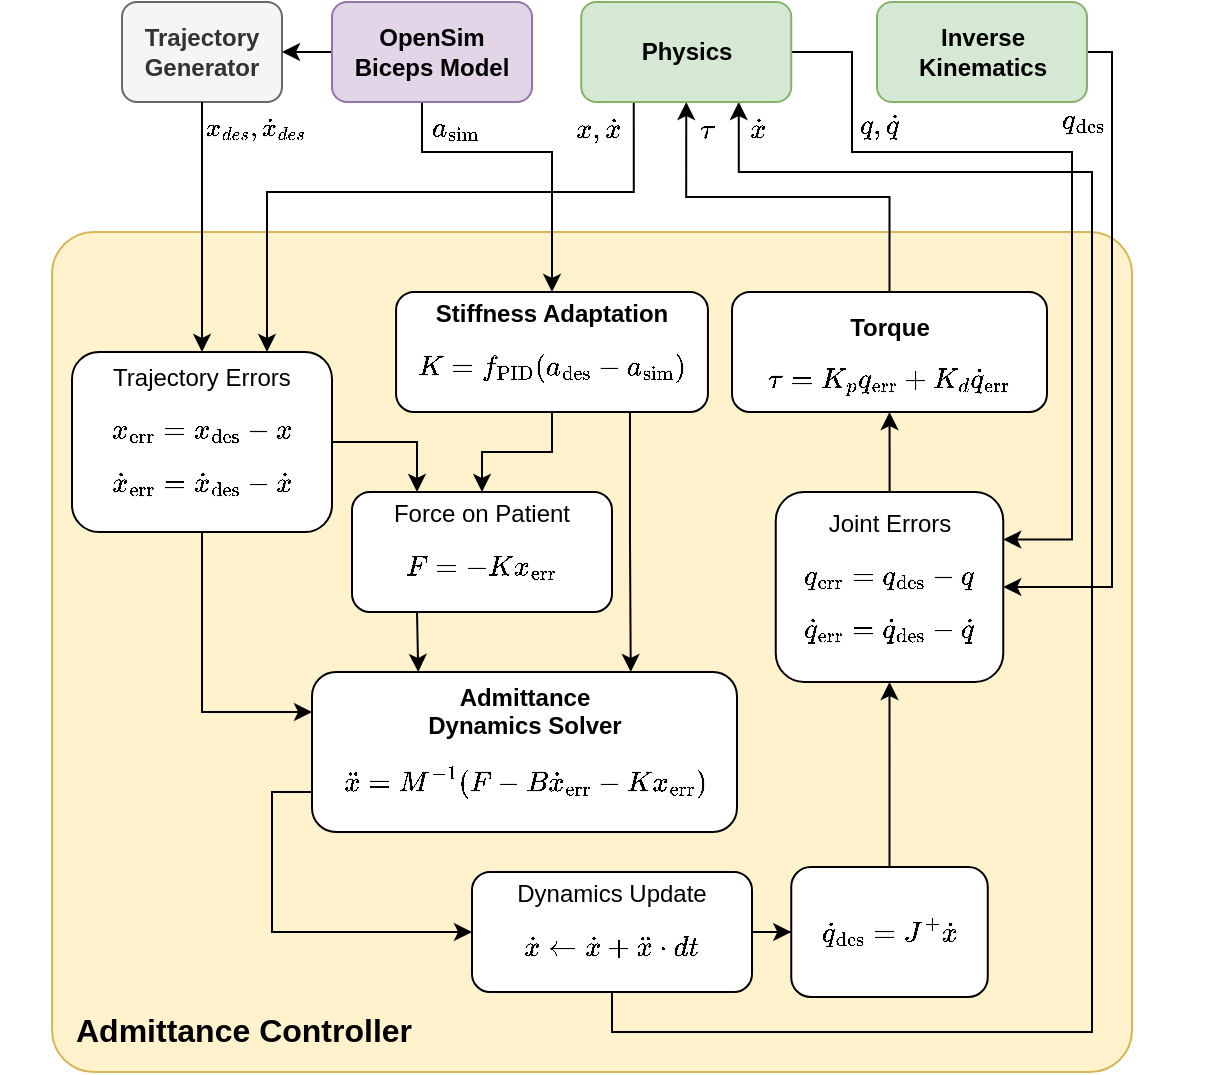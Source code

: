 <mxfile version="26.0.16">
  <diagram name="Page-1" id="YKyvcJ_oWGMwuUhJ4wL3">
    <mxGraphModel dx="1379" dy="783" grid="1" gridSize="10" guides="1" tooltips="1" connect="1" arrows="1" fold="1" page="1" pageScale="1" pageWidth="850" pageHeight="1100" math="1" shadow="0">
      <root>
        <mxCell id="0" />
        <mxCell id="1" parent="0" />
        <mxCell id="zFXgyLeu_rbnk6_fEp6p-11" value="" style="rounded=1;whiteSpace=wrap;html=1;fillColor=#fff2cc;strokeColor=#d6b656;arcSize=5;" vertex="1" parent="1">
          <mxGeometry x="30" y="130" width="540" height="420" as="geometry" />
        </mxCell>
        <mxCell id="zFXgyLeu_rbnk6_fEp6p-6" value="&lt;span&gt;Trajectory&lt;br&gt;Generator&lt;/span&gt;" style="rounded=1;whiteSpace=wrap;html=1;fillColor=#f5f5f5;fontColor=#333333;strokeColor=#666666;fontStyle=1" vertex="1" parent="1">
          <mxGeometry x="65" y="15" width="80" height="50" as="geometry" />
        </mxCell>
        <mxCell id="zFXgyLeu_rbnk6_fEp6p-14" style="edgeStyle=orthogonalEdgeStyle;rounded=0;orthogonalLoop=1;jettySize=auto;html=1;entryX=0.5;entryY=0;entryDx=0;entryDy=0;exitX=0.5;exitY=1;exitDx=0;exitDy=0;" edge="1" parent="1" source="zFXgyLeu_rbnk6_fEp6p-10" target="zFXgyLeu_rbnk6_fEp6p-48">
          <mxGeometry relative="1" as="geometry">
            <mxPoint x="320" y="110" as="targetPoint" />
            <Array as="points">
              <mxPoint x="215" y="90" />
              <mxPoint x="280" y="90" />
            </Array>
          </mxGeometry>
        </mxCell>
        <mxCell id="zFXgyLeu_rbnk6_fEp6p-82" value="" style="edgeStyle=orthogonalEdgeStyle;rounded=0;orthogonalLoop=1;jettySize=auto;html=1;entryX=1;entryY=0.5;entryDx=0;entryDy=0;" edge="1" parent="1" source="zFXgyLeu_rbnk6_fEp6p-10" target="zFXgyLeu_rbnk6_fEp6p-6">
          <mxGeometry relative="1" as="geometry" />
        </mxCell>
        <mxCell id="zFXgyLeu_rbnk6_fEp6p-10" value="&lt;b&gt;OpenSim&lt;br&gt;Biceps Model&lt;/b&gt;" style="rounded=1;whiteSpace=wrap;html=1;fillColor=#e1d5e7;strokeColor=#9673a6;" vertex="1" parent="1">
          <mxGeometry x="170" y="15" width="100" height="50" as="geometry" />
        </mxCell>
        <mxCell id="zFXgyLeu_rbnk6_fEp6p-15" value="&lt;span&gt;&lt;b&gt;&lt;font style=&quot;font-size: 16px;&quot;&gt;&lt;span style=&quot;color: light-dark(rgb(0, 0, 0), rgb(237, 237, 237)); text-align: center;&quot;&gt;Admittance Controller&lt;/span&gt;&lt;/font&gt;&lt;/b&gt;&lt;/span&gt;" style="text;whiteSpace=wrap;html=1;rotation=0;" vertex="1" parent="1">
          <mxGeometry x="40" y="512.5" width="175" height="30" as="geometry" />
        </mxCell>
        <mxCell id="zFXgyLeu_rbnk6_fEp6p-17" value="&lt;span style=&quot;color: rgb(0, 0, 0); font-family: Helvetica; font-size: 11px; font-style: normal; font-variant-ligatures: normal; font-variant-caps: normal; font-weight: 400; letter-spacing: normal; orphans: 2; text-align: center; text-indent: 0px; text-transform: none; widows: 2; word-spacing: 0px; -webkit-text-stroke-width: 0px; white-space: nowrap; background-color: rgb(255, 255, 255); text-decoration-thickness: initial; text-decoration-style: initial; text-decoration-color: initial; display: inline !important; float: none;&quot;&gt;$$x_{des},\dot{x}_{des}$$&lt;/span&gt;" style="text;whiteSpace=wrap;html=1;" vertex="1" parent="1">
          <mxGeometry x="104.63" y="54" width="190" height="40" as="geometry" />
        </mxCell>
        <mxCell id="zFXgyLeu_rbnk6_fEp6p-73" style="edgeStyle=orthogonalEdgeStyle;rounded=0;orthogonalLoop=1;jettySize=auto;html=1;entryX=0.5;entryY=1;entryDx=0;entryDy=0;" edge="1" parent="1" source="zFXgyLeu_rbnk6_fEp6p-20" target="zFXgyLeu_rbnk6_fEp6p-57">
          <mxGeometry relative="1" as="geometry" />
        </mxCell>
        <mxCell id="zFXgyLeu_rbnk6_fEp6p-20" value="&lt;div&gt;&lt;br&gt;&lt;/div&gt;Torque&lt;br&gt;$$\tau=K_pq_{\text{err}}+K_d\dot{q}_{\text{err}}$$" style="rounded=1;whiteSpace=wrap;html=1;fontStyle=1" vertex="1" parent="1">
          <mxGeometry x="370" y="160" width="157.5" height="60" as="geometry" />
        </mxCell>
        <mxCell id="zFXgyLeu_rbnk6_fEp6p-35" value="" style="edgeStyle=orthogonalEdgeStyle;rounded=0;orthogonalLoop=1;jettySize=auto;html=1;" edge="1" parent="1" source="zFXgyLeu_rbnk6_fEp6p-23" target="zFXgyLeu_rbnk6_fEp6p-20">
          <mxGeometry relative="1" as="geometry" />
        </mxCell>
        <mxCell id="zFXgyLeu_rbnk6_fEp6p-23" value="&lt;div&gt;&lt;span style=&quot;background-color: transparent; color: light-dark(rgb(0, 0, 0), rgb(255, 255, 255));&quot;&gt;Joint Errors&lt;/span&gt;&lt;/div&gt;$$q_{\text{err}}=q_{\text{des}}-q$$&lt;div&gt;$$\dot{q}_{\text{err}}=\dot{q}_{\text{des}}-\dot{q}$$&lt;/div&gt;" style="rounded=1;whiteSpace=wrap;html=1;" vertex="1" parent="1">
          <mxGeometry x="391.88" y="260" width="113.75" height="95" as="geometry" />
        </mxCell>
        <mxCell id="zFXgyLeu_rbnk6_fEp6p-34" value="" style="edgeStyle=orthogonalEdgeStyle;rounded=0;orthogonalLoop=1;jettySize=auto;html=1;entryX=0.5;entryY=1;entryDx=0;entryDy=0;" edge="1" parent="1" source="zFXgyLeu_rbnk6_fEp6p-24" target="zFXgyLeu_rbnk6_fEp6p-23">
          <mxGeometry relative="1" as="geometry" />
        </mxCell>
        <mxCell id="zFXgyLeu_rbnk6_fEp6p-24" value="&lt;div&gt;&lt;span style=&quot;background-color: transparent; color: light-dark(rgb(0, 0, 0), rgb(255, 255, 255));&quot;&gt;$$\dot{q}_{\text{des}}=J^+\dot{x}$$&lt;/span&gt;&lt;/div&gt;" style="rounded=1;whiteSpace=wrap;html=1;" vertex="1" parent="1">
          <mxGeometry x="399.63" y="447.5" width="98.25" height="65" as="geometry" />
        </mxCell>
        <mxCell id="zFXgyLeu_rbnk6_fEp6p-38" value="" style="edgeStyle=orthogonalEdgeStyle;rounded=0;orthogonalLoop=1;jettySize=auto;html=1;entryX=0;entryY=0.5;entryDx=0;entryDy=0;exitX=0;exitY=0.75;exitDx=0;exitDy=0;" edge="1" parent="1" source="zFXgyLeu_rbnk6_fEp6p-25" target="zFXgyLeu_rbnk6_fEp6p-27">
          <mxGeometry relative="1" as="geometry" />
        </mxCell>
        <mxCell id="zFXgyLeu_rbnk6_fEp6p-25" value="Admittance&lt;br&gt;Dynamics Solver&lt;br&gt;$$\ddot{x}=M^{-1}(F-B\dot{x}_\text{err}-Kx_\text{err})$$" style="rounded=1;whiteSpace=wrap;html=1;fontStyle=1" vertex="1" parent="1">
          <mxGeometry x="160" y="350" width="212.5" height="80" as="geometry" />
        </mxCell>
        <mxCell id="zFXgyLeu_rbnk6_fEp6p-26" value="&lt;span style=&quot;color: rgb(0, 0, 0); font-family: Helvetica; font-size: 12px; font-style: normal; font-variant-ligatures: normal; font-variant-caps: normal; font-weight: 400; letter-spacing: normal; orphans: 2; text-align: center; text-indent: 0px; text-transform: none; widows: 2; word-spacing: 0px; -webkit-text-stroke-width: 0px; white-space: normal; background-color: rgb(251, 251, 251); text-decoration-thickness: initial; text-decoration-style: initial; text-decoration-color: initial; float: none; display: inline !important;&quot;&gt;$$a_{\text{sim}}$$&lt;/span&gt;" style="text;whiteSpace=wrap;html=1;" vertex="1" parent="1">
          <mxGeometry x="218" y="52" width="75" height="40" as="geometry" />
        </mxCell>
        <mxCell id="zFXgyLeu_rbnk6_fEp6p-37" value="" style="edgeStyle=orthogonalEdgeStyle;rounded=0;orthogonalLoop=1;jettySize=auto;html=1;" edge="1" parent="1" source="zFXgyLeu_rbnk6_fEp6p-27" target="zFXgyLeu_rbnk6_fEp6p-24">
          <mxGeometry relative="1" as="geometry" />
        </mxCell>
        <mxCell id="zFXgyLeu_rbnk6_fEp6p-74" style="edgeStyle=orthogonalEdgeStyle;rounded=0;orthogonalLoop=1;jettySize=auto;html=1;entryX=0.75;entryY=1;entryDx=0;entryDy=0;exitX=0.5;exitY=1;exitDx=0;exitDy=0;" edge="1" parent="1" source="zFXgyLeu_rbnk6_fEp6p-27" target="zFXgyLeu_rbnk6_fEp6p-57">
          <mxGeometry relative="1" as="geometry">
            <Array as="points">
              <mxPoint x="310" y="530" />
              <mxPoint x="550" y="530" />
              <mxPoint x="550" y="100" />
              <mxPoint x="373" y="100" />
            </Array>
          </mxGeometry>
        </mxCell>
        <mxCell id="zFXgyLeu_rbnk6_fEp6p-27" value="Dynamics Update&lt;br&gt;$$\dot{x}\leftarrow\dot{x}+\ddot{x}\cdot dt$$" style="rounded=1;whiteSpace=wrap;html=1;" vertex="1" parent="1">
          <mxGeometry x="240" y="450" width="140" height="60" as="geometry" />
        </mxCell>
        <mxCell id="zFXgyLeu_rbnk6_fEp6p-30" value="" style="edgeStyle=orthogonalEdgeStyle;rounded=0;orthogonalLoop=1;jettySize=auto;html=1;entryX=1;entryY=0.5;entryDx=0;entryDy=0;" edge="1" parent="1" source="zFXgyLeu_rbnk6_fEp6p-29" target="zFXgyLeu_rbnk6_fEp6p-23">
          <mxGeometry relative="1" as="geometry">
            <mxPoint x="470" y="540" as="targetPoint" />
            <Array as="points">
              <mxPoint x="560" y="40" />
              <mxPoint x="560" y="308" />
            </Array>
          </mxGeometry>
        </mxCell>
        <mxCell id="zFXgyLeu_rbnk6_fEp6p-29" value="Inverse Kinematics" style="rounded=1;whiteSpace=wrap;html=1;fillColor=#d5e8d4;strokeColor=#82b366;fontStyle=1" vertex="1" parent="1">
          <mxGeometry x="442.5" y="15" width="105" height="50" as="geometry" />
        </mxCell>
        <mxCell id="zFXgyLeu_rbnk6_fEp6p-36" value="$$q_\text{des}$$" style="text;html=1;align=center;verticalAlign=middle;resizable=0;points=[];autosize=1;strokeColor=none;fillColor=none;" vertex="1" parent="1">
          <mxGeometry x="480" y="59" width="130" height="30" as="geometry" />
        </mxCell>
        <mxCell id="zFXgyLeu_rbnk6_fEp6p-40" value="" style="edgeStyle=orthogonalEdgeStyle;rounded=0;orthogonalLoop=1;jettySize=auto;html=1;entryX=0;entryY=0.25;entryDx=0;entryDy=0;exitX=0.5;exitY=1;exitDx=0;exitDy=0;" edge="1" parent="1" source="zFXgyLeu_rbnk6_fEp6p-39" target="zFXgyLeu_rbnk6_fEp6p-25">
          <mxGeometry relative="1" as="geometry" />
        </mxCell>
        <mxCell id="zFXgyLeu_rbnk6_fEp6p-41" value="" style="edgeStyle=orthogonalEdgeStyle;rounded=0;orthogonalLoop=1;jettySize=auto;html=1;entryX=0.5;entryY=0;entryDx=0;entryDy=0;exitX=0.5;exitY=1;exitDx=0;exitDy=0;" edge="1" parent="1" source="zFXgyLeu_rbnk6_fEp6p-6" target="zFXgyLeu_rbnk6_fEp6p-39">
          <mxGeometry relative="1" as="geometry">
            <Array as="points">
              <mxPoint x="105" y="70" />
            </Array>
          </mxGeometry>
        </mxCell>
        <mxCell id="zFXgyLeu_rbnk6_fEp6p-67" value="" style="edgeStyle=orthogonalEdgeStyle;rounded=0;orthogonalLoop=1;jettySize=auto;html=1;entryX=0.25;entryY=0;entryDx=0;entryDy=0;" edge="1" parent="1" source="zFXgyLeu_rbnk6_fEp6p-39" target="zFXgyLeu_rbnk6_fEp6p-51">
          <mxGeometry relative="1" as="geometry" />
        </mxCell>
        <mxCell id="zFXgyLeu_rbnk6_fEp6p-39" value="Trajectory Errors&lt;br&gt;$$x_\text{err}=x_\text{des}-x$$ $$\dot{x}_\text{err}=\dot{x}_\text{des}-\dot{x}$$" style="rounded=1;whiteSpace=wrap;html=1;" vertex="1" parent="1">
          <mxGeometry x="40" y="190" width="130" height="90" as="geometry" />
        </mxCell>
        <mxCell id="zFXgyLeu_rbnk6_fEp6p-49" style="edgeStyle=orthogonalEdgeStyle;rounded=0;orthogonalLoop=1;jettySize=auto;html=1;entryX=0.75;entryY=0;entryDx=0;entryDy=0;exitX=0.75;exitY=1;exitDx=0;exitDy=0;" edge="1" parent="1" source="zFXgyLeu_rbnk6_fEp6p-48" target="zFXgyLeu_rbnk6_fEp6p-25">
          <mxGeometry relative="1" as="geometry" />
        </mxCell>
        <mxCell id="zFXgyLeu_rbnk6_fEp6p-52" style="edgeStyle=orthogonalEdgeStyle;rounded=0;orthogonalLoop=1;jettySize=auto;html=1;entryX=0.5;entryY=0;entryDx=0;entryDy=0;exitX=0.5;exitY=1;exitDx=0;exitDy=0;" edge="1" parent="1" source="zFXgyLeu_rbnk6_fEp6p-48" target="zFXgyLeu_rbnk6_fEp6p-51">
          <mxGeometry relative="1" as="geometry" />
        </mxCell>
        <mxCell id="zFXgyLeu_rbnk6_fEp6p-48" value="Stiffness Adaptation&lt;br&gt;$$K=f_\text{PID}(a_\text{des}-a_\text{sim})$$" style="rounded=1;whiteSpace=wrap;html=1;fontStyle=1" vertex="1" parent="1">
          <mxGeometry x="202.03" y="160" width="155.94" height="60" as="geometry" />
        </mxCell>
        <mxCell id="zFXgyLeu_rbnk6_fEp6p-53" style="edgeStyle=orthogonalEdgeStyle;rounded=0;orthogonalLoop=1;jettySize=auto;html=1;entryX=0.25;entryY=0;entryDx=0;entryDy=0;exitX=0.25;exitY=1;exitDx=0;exitDy=0;" edge="1" parent="1" source="zFXgyLeu_rbnk6_fEp6p-51" target="zFXgyLeu_rbnk6_fEp6p-25">
          <mxGeometry relative="1" as="geometry" />
        </mxCell>
        <mxCell id="zFXgyLeu_rbnk6_fEp6p-51" value="Force on Patient&lt;br&gt;$$F=-Kx_\text{err}$$" style="rounded=1;whiteSpace=wrap;html=1;" vertex="1" parent="1">
          <mxGeometry x="180" y="260" width="130" height="60" as="geometry" />
        </mxCell>
        <mxCell id="zFXgyLeu_rbnk6_fEp6p-55" value="$$\tau$$" style="text;html=1;align=center;verticalAlign=middle;resizable=0;points=[];autosize=1;strokeColor=none;fillColor=none;" vertex="1" parent="1">
          <mxGeometry x="316.63" y="64" width="80" height="30" as="geometry" />
        </mxCell>
        <mxCell id="zFXgyLeu_rbnk6_fEp6p-59" value="" style="edgeStyle=orthogonalEdgeStyle;rounded=0;orthogonalLoop=1;jettySize=auto;html=1;entryX=1;entryY=0.25;entryDx=0;entryDy=0;exitX=1;exitY=0.5;exitDx=0;exitDy=0;" edge="1" parent="1" source="zFXgyLeu_rbnk6_fEp6p-57" target="zFXgyLeu_rbnk6_fEp6p-23">
          <mxGeometry relative="1" as="geometry">
            <mxPoint x="710" y="280" as="targetPoint" />
            <Array as="points">
              <mxPoint x="430" y="40" />
              <mxPoint x="430" y="90" />
              <mxPoint x="540" y="90" />
              <mxPoint x="540" y="284" />
            </Array>
          </mxGeometry>
        </mxCell>
        <mxCell id="zFXgyLeu_rbnk6_fEp6p-61" value="" style="edgeStyle=orthogonalEdgeStyle;rounded=0;orthogonalLoop=1;jettySize=auto;html=1;entryX=0.75;entryY=0;entryDx=0;entryDy=0;exitX=0.25;exitY=1;exitDx=0;exitDy=0;" edge="1" parent="1" source="zFXgyLeu_rbnk6_fEp6p-57" target="zFXgyLeu_rbnk6_fEp6p-39">
          <mxGeometry relative="1" as="geometry">
            <mxPoint x="660" y="60" as="sourcePoint" />
            <mxPoint x="335" y="615" as="targetPoint" />
            <Array as="points">
              <mxPoint x="321" y="110" />
              <mxPoint x="138" y="110" />
            </Array>
          </mxGeometry>
        </mxCell>
        <mxCell id="zFXgyLeu_rbnk6_fEp6p-57" value="Physics" style="rounded=1;whiteSpace=wrap;html=1;fillColor=#d5e8d4;strokeColor=#82b366;fontStyle=1" vertex="1" parent="1">
          <mxGeometry x="294.63" y="15" width="105" height="50" as="geometry" />
        </mxCell>
        <mxCell id="zFXgyLeu_rbnk6_fEp6p-70" value="$$x,\dot{x}$$" style="text;html=1;align=center;verticalAlign=middle;resizable=0;points=[];autosize=1;strokeColor=none;fillColor=none;" vertex="1" parent="1">
          <mxGeometry x="247.97" y="64" width="110" height="30" as="geometry" />
        </mxCell>
        <mxCell id="zFXgyLeu_rbnk6_fEp6p-76" value="$$\dot{x}$$" style="text;html=1;align=center;verticalAlign=middle;resizable=0;points=[];autosize=1;strokeColor=none;fillColor=none;" vertex="1" parent="1">
          <mxGeometry x="338" y="64" width="90" height="30" as="geometry" />
        </mxCell>
        <mxCell id="zFXgyLeu_rbnk6_fEp6p-80" value="&lt;span style=&quot;color: rgb(0, 0, 0); font-family: Helvetica; font-size: 12px; font-style: normal; font-variant-ligatures: normal; font-variant-caps: normal; font-weight: 400; letter-spacing: normal; orphans: 2; text-align: center; text-indent: 0px; text-transform: none; widows: 2; word-spacing: 0px; -webkit-text-stroke-width: 0px; white-space: nowrap; background-color: rgb(251, 251, 251); text-decoration-thickness: initial; text-decoration-style: initial; text-decoration-color: initial; float: none; display: inline !important;&quot;&gt;$$q,\dot{q}$$&lt;/span&gt;" style="text;whiteSpace=wrap;html=1;" vertex="1" parent="1">
          <mxGeometry x="431.5" y="51" width="90" height="40" as="geometry" />
        </mxCell>
      </root>
    </mxGraphModel>
  </diagram>
</mxfile>
